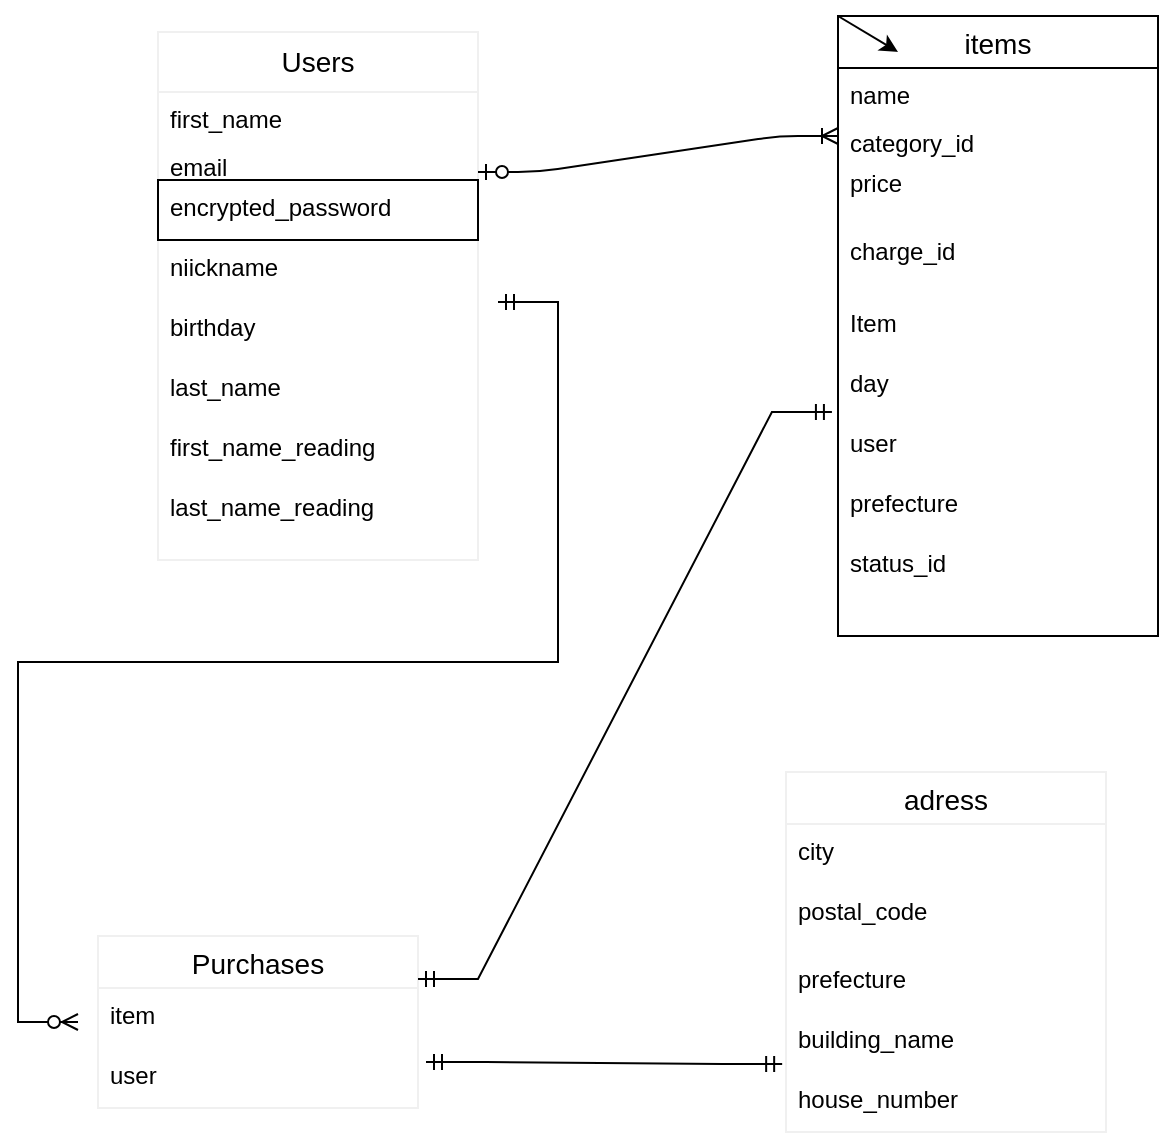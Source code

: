 <mxfile>
    <diagram id="EaTkEM5Exu-F7CQbZH9c" name="ページ1">
        <mxGraphModel dx="175" dy="412" grid="1" gridSize="10" guides="1" tooltips="1" connect="1" arrows="1" fold="1" page="1" pageScale="1" pageWidth="827" pageHeight="1169" math="0" shadow="0">
            <root>
                <mxCell id="0"/>
                <mxCell id="1" parent="0"/>
                <mxCell id="56" value="Purchases" style="swimlane;fontStyle=0;childLayout=stackLayout;horizontal=1;startSize=26;horizontalStack=0;resizeParent=1;resizeParentMax=0;resizeLast=0;collapsible=1;marginBottom=0;align=center;fontSize=14;strokeColor=#F0F0F0;strokeWidth=1;fillColor=none;" vertex="1" parent="1">
                    <mxGeometry x="70" y="542" width="160" height="86" as="geometry"/>
                </mxCell>
                <mxCell id="57" value="item" style="text;strokeColor=none;fillColor=none;spacingLeft=4;spacingRight=4;overflow=hidden;rotatable=0;points=[[0,0.5],[1,0.5]];portConstraint=eastwest;fontSize=12;" vertex="1" parent="56">
                    <mxGeometry y="26" width="160" height="30" as="geometry"/>
                </mxCell>
                <mxCell id="90" value="user&#10;" style="text;strokeColor=none;fillColor=none;spacingLeft=4;spacingRight=4;overflow=hidden;rotatable=0;points=[[0,0.5],[1,0.5]];portConstraint=eastwest;fontSize=12;labelBackgroundColor=default;" vertex="1" parent="56">
                    <mxGeometry y="56" width="160" height="30" as="geometry"/>
                </mxCell>
                <mxCell id="60" value="adress" style="swimlane;fontStyle=0;childLayout=stackLayout;horizontal=1;startSize=26;horizontalStack=0;resizeParent=1;resizeParentMax=0;resizeLast=0;collapsible=1;marginBottom=0;align=center;fontSize=14;strokeColor=#F0F0F0;strokeWidth=1;fillColor=none;" vertex="1" parent="1">
                    <mxGeometry x="414" y="460" width="160" height="180" as="geometry"/>
                </mxCell>
                <mxCell id="130" value="city&#10;" style="text;strokeColor=none;fillColor=none;spacingLeft=4;spacingRight=4;overflow=hidden;rotatable=0;points=[[0,0.5],[1,0.5]];portConstraint=eastwest;fontSize=12;labelBackgroundColor=default;" vertex="1" parent="60">
                    <mxGeometry y="26" width="160" height="30" as="geometry"/>
                </mxCell>
                <mxCell id="61" value="postal_code" style="text;strokeColor=none;fillColor=none;spacingLeft=4;spacingRight=4;overflow=hidden;rotatable=0;points=[[0,0.5],[1,0.5]];portConstraint=eastwest;fontSize=12;" vertex="1" parent="60">
                    <mxGeometry y="56" width="160" height="34" as="geometry"/>
                </mxCell>
                <mxCell id="132" value="prefecture&#10;" style="text;strokeColor=none;fillColor=none;spacingLeft=4;spacingRight=4;overflow=hidden;rotatable=0;points=[[0,0.5],[1,0.5]];portConstraint=eastwest;fontSize=12;labelBackgroundColor=default;" vertex="1" parent="60">
                    <mxGeometry y="90" width="160" height="30" as="geometry"/>
                </mxCell>
                <mxCell id="129" value="building_name" style="text;strokeColor=none;fillColor=none;spacingLeft=4;spacingRight=4;overflow=hidden;rotatable=0;points=[[0,0.5],[1,0.5]];portConstraint=eastwest;fontSize=12;labelBackgroundColor=default;" vertex="1" parent="60">
                    <mxGeometry y="120" width="160" height="30" as="geometry"/>
                </mxCell>
                <mxCell id="63" value="house_number" style="text;strokeColor=none;fillColor=none;spacingLeft=4;spacingRight=4;overflow=hidden;rotatable=0;points=[[0,0.5],[1,0.5]];portConstraint=eastwest;fontSize=12;" vertex="1" parent="60">
                    <mxGeometry y="150" width="160" height="30" as="geometry"/>
                </mxCell>
                <mxCell id="66" value="Users&#10;" style="swimlane;fontStyle=0;childLayout=stackLayout;horizontal=1;startSize=30;horizontalStack=0;resizeParent=1;resizeParentMax=0;resizeLast=0;collapsible=1;marginBottom=0;align=center;fontSize=14;strokeColor=#F0F0F0;strokeWidth=1;fillColor=none;verticalAlign=top;" vertex="1" parent="1">
                    <mxGeometry x="100" y="90" width="160" height="264" as="geometry"/>
                </mxCell>
                <mxCell id="67" value="first_name" style="text;strokeColor=none;fillColor=none;spacingLeft=4;spacingRight=4;overflow=hidden;rotatable=0;points=[[0,0.5],[1,0.5]];portConstraint=eastwest;fontSize=12;" vertex="1" parent="66">
                    <mxGeometry y="30" width="160" height="24" as="geometry"/>
                </mxCell>
                <mxCell id="68" value="email" style="text;strokeColor=none;fillColor=none;spacingLeft=4;spacingRight=4;overflow=hidden;rotatable=0;points=[[0,0.5],[1,0.5]];portConstraint=eastwest;fontSize=12;" vertex="1" parent="66">
                    <mxGeometry y="54" width="160" height="20" as="geometry"/>
                </mxCell>
                <mxCell id="124" value="encrypted_password" style="text;strokeColor=default;fillColor=none;spacingLeft=4;spacingRight=4;overflow=hidden;rotatable=0;points=[[0,0.5],[1,0.5]];portConstraint=eastwest;fontSize=12;verticalAlign=top;" vertex="1" parent="66">
                    <mxGeometry y="74" width="160" height="30" as="geometry"/>
                </mxCell>
                <mxCell id="91" value="niickname" style="text;strokeColor=none;fillColor=none;spacingLeft=4;spacingRight=4;overflow=hidden;rotatable=0;points=[[0,0.5],[1,0.5]];portConstraint=eastwest;fontSize=12;labelBackgroundColor=default;" vertex="1" parent="66">
                    <mxGeometry y="104" width="160" height="30" as="geometry"/>
                </mxCell>
                <mxCell id="94" value="birthday" style="text;strokeColor=none;fillColor=none;spacingLeft=4;spacingRight=4;overflow=hidden;rotatable=0;points=[[0,0.5],[1,0.5]];portConstraint=eastwest;fontSize=12;labelBackgroundColor=default;" vertex="1" parent="66">
                    <mxGeometry y="134" width="160" height="30" as="geometry"/>
                </mxCell>
                <mxCell id="123" value="last_name&#10;" style="text;strokeColor=none;fillColor=none;spacingLeft=4;spacingRight=4;overflow=hidden;rotatable=0;points=[[0,0.5],[1,0.5]];portConstraint=eastwest;fontSize=12;labelBackgroundColor=default;" vertex="1" parent="66">
                    <mxGeometry y="164" width="160" height="30" as="geometry"/>
                </mxCell>
                <mxCell id="122" value="first_name_reading" style="text;strokeColor=none;fillColor=none;spacingLeft=4;spacingRight=4;overflow=hidden;rotatable=0;points=[[0,0.5],[1,0.5]];portConstraint=eastwest;fontSize=12;labelBackgroundColor=default;" vertex="1" parent="66">
                    <mxGeometry y="194" width="160" height="30" as="geometry"/>
                </mxCell>
                <mxCell id="120" value="last_name_reading" style="text;strokeColor=none;fillColor=none;spacingLeft=4;spacingRight=4;overflow=hidden;rotatable=0;points=[[0,0.5],[1,0.5]];portConstraint=eastwest;fontSize=12;labelBackgroundColor=default;" vertex="1" parent="66">
                    <mxGeometry y="224" width="160" height="40" as="geometry"/>
                </mxCell>
                <mxCell id="86" value="" style="edgeStyle=entityRelationEdgeStyle;fontSize=12;html=1;endArrow=ERoneToMany;startArrow=ERzeroToOne;entryX=0;entryY=0.5;entryDx=0;entryDy=0;" edge="1" parent="1" target="106">
                    <mxGeometry width="100" height="100" relative="1" as="geometry">
                        <mxPoint x="260" y="160" as="sourcePoint"/>
                        <mxPoint x="470" y="160" as="targetPoint"/>
                    </mxGeometry>
                </mxCell>
                <mxCell id="134" style="edgeStyle=none;rounded=0;html=1;exitX=0;exitY=0;exitDx=0;exitDy=0;targetPerimeterSpacing=1;" edge="1" parent="1" source="101">
                    <mxGeometry relative="1" as="geometry">
                        <mxPoint x="470" y="100" as="targetPoint"/>
                    </mxGeometry>
                </mxCell>
                <mxCell id="101" value="items" style="swimlane;fontStyle=0;childLayout=stackLayout;horizontal=1;startSize=26;horizontalStack=0;resizeParent=1;resizeParentMax=0;resizeLast=0;collapsible=1;marginBottom=0;align=center;fontSize=14;labelBackgroundColor=default;strokeColor=default;strokeWidth=1;fillColor=none;" vertex="1" parent="1">
                    <mxGeometry x="440" y="82" width="160" height="310" as="geometry"/>
                </mxCell>
                <mxCell id="102" value="name" style="text;strokeColor=none;fillColor=none;spacingLeft=4;spacingRight=4;overflow=hidden;rotatable=0;points=[[0,0.5],[1,0.5]];portConstraint=eastwest;fontSize=12;labelBackgroundColor=default;" vertex="1" parent="101">
                    <mxGeometry y="26" width="160" height="24" as="geometry"/>
                </mxCell>
                <mxCell id="106" value="category_id" style="text;strokeColor=none;fillColor=none;spacingLeft=4;spacingRight=4;overflow=hidden;rotatable=0;points=[[0,0.5],[1,0.5]];portConstraint=eastwest;fontSize=12;labelBackgroundColor=default;" vertex="1" parent="101">
                    <mxGeometry y="50" width="160" height="20" as="geometry"/>
                </mxCell>
                <mxCell id="104" value="price" style="text;strokeColor=none;fillColor=none;spacingLeft=4;spacingRight=4;overflow=hidden;rotatable=0;points=[[0,0.5],[1,0.5]];portConstraint=eastwest;fontSize=12;labelBackgroundColor=default;" vertex="1" parent="101">
                    <mxGeometry y="70" width="160" height="34" as="geometry"/>
                </mxCell>
                <mxCell id="105" value="charge_id&#10;" style="text;strokeColor=none;fillColor=none;spacingLeft=4;spacingRight=4;overflow=hidden;rotatable=0;points=[[0,0.5],[1,0.5]];portConstraint=eastwest;fontSize=12;labelBackgroundColor=default;" vertex="1" parent="101">
                    <mxGeometry y="104" width="160" height="36" as="geometry"/>
                </mxCell>
                <mxCell id="135" value="Item" style="text;strokeColor=none;fillColor=none;spacingLeft=4;spacingRight=4;overflow=hidden;rotatable=0;points=[[0,0.5],[1,0.5]];portConstraint=eastwest;fontSize=12;labelBackgroundColor=default;" vertex="1" parent="101">
                    <mxGeometry y="140" width="160" height="30" as="geometry"/>
                </mxCell>
                <mxCell id="136" value="day" style="text;strokeColor=none;fillColor=none;spacingLeft=4;spacingRight=4;overflow=hidden;rotatable=0;points=[[0,0.5],[1,0.5]];portConstraint=eastwest;fontSize=12;labelBackgroundColor=default;" vertex="1" parent="101">
                    <mxGeometry y="170" width="160" height="30" as="geometry"/>
                </mxCell>
                <mxCell id="137" value="user" style="text;strokeColor=none;fillColor=none;spacingLeft=4;spacingRight=4;overflow=hidden;rotatable=0;points=[[0,0.5],[1,0.5]];portConstraint=eastwest;fontSize=12;labelBackgroundColor=default;" vertex="1" parent="101">
                    <mxGeometry y="200" width="160" height="30" as="geometry"/>
                </mxCell>
                <mxCell id="139" value="prefecture" style="text;strokeColor=none;fillColor=none;spacingLeft=4;spacingRight=4;overflow=hidden;rotatable=0;points=[[0,0.5],[1,0.5]];portConstraint=eastwest;fontSize=12;labelBackgroundColor=default;" vertex="1" parent="101">
                    <mxGeometry y="230" width="160" height="30" as="geometry"/>
                </mxCell>
                <mxCell id="126" value="status_id" style="text;strokeColor=none;fillColor=none;spacingLeft=4;spacingRight=4;overflow=hidden;rotatable=0;points=[[0,0.5],[1,0.5]];portConstraint=eastwest;fontSize=12;labelBackgroundColor=default;" vertex="1" parent="101">
                    <mxGeometry y="260" width="160" height="50" as="geometry"/>
                </mxCell>
                <mxCell id="110" value="" style="edgeStyle=entityRelationEdgeStyle;fontSize=12;html=1;endArrow=ERmandOne;startArrow=ERmandOne;rounded=0;entryX=-0.012;entryY=0.867;entryDx=0;entryDy=0;exitX=1.025;exitY=0.233;exitDx=0;exitDy=0;exitPerimeter=0;entryPerimeter=0;" edge="1" parent="1" source="90" target="129">
                    <mxGeometry width="100" height="100" relative="1" as="geometry">
                        <mxPoint x="240" y="610" as="sourcePoint"/>
                        <mxPoint x="480" y="715" as="targetPoint"/>
                    </mxGeometry>
                </mxCell>
                <mxCell id="115" value="" style="edgeStyle=entityRelationEdgeStyle;fontSize=12;html=1;endArrow=ERzeroToMany;startArrow=ERmandOne;targetPerimeterSpacing=1;rounded=0;" edge="1" parent="1">
                    <mxGeometry width="100" height="100" relative="1" as="geometry">
                        <mxPoint x="270" y="225" as="sourcePoint"/>
                        <mxPoint x="60" y="585" as="targetPoint"/>
                    </mxGeometry>
                </mxCell>
                <mxCell id="117" value="" style="edgeStyle=entityRelationEdgeStyle;fontSize=12;html=1;endArrow=ERmandOne;startArrow=ERmandOne;rounded=0;targetPerimeterSpacing=1;exitX=1;exitY=0.25;exitDx=0;exitDy=0;entryX=-0.019;entryY=0.933;entryDx=0;entryDy=0;entryPerimeter=0;" edge="1" parent="1" source="56">
                    <mxGeometry width="100" height="100" relative="1" as="geometry">
                        <mxPoint x="240" y="551" as="sourcePoint"/>
                        <mxPoint x="436.96" y="279.99" as="targetPoint"/>
                    </mxGeometry>
                </mxCell>
            </root>
        </mxGraphModel>
    </diagram>
</mxfile>